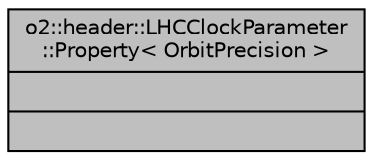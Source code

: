 digraph "o2::header::LHCClockParameter::Property&lt; OrbitPrecision &gt;"
{
 // INTERACTIVE_SVG=YES
  bgcolor="transparent";
  edge [fontname="Helvetica",fontsize="10",labelfontname="Helvetica",labelfontsize="10"];
  node [fontname="Helvetica",fontsize="10",shape=record];
  Node1 [label="{o2::header::LHCClockParameter\l::Property\< OrbitPrecision \>\n||}",height=0.2,width=0.4,color="black", fillcolor="grey75", style="filled" fontcolor="black"];
}
